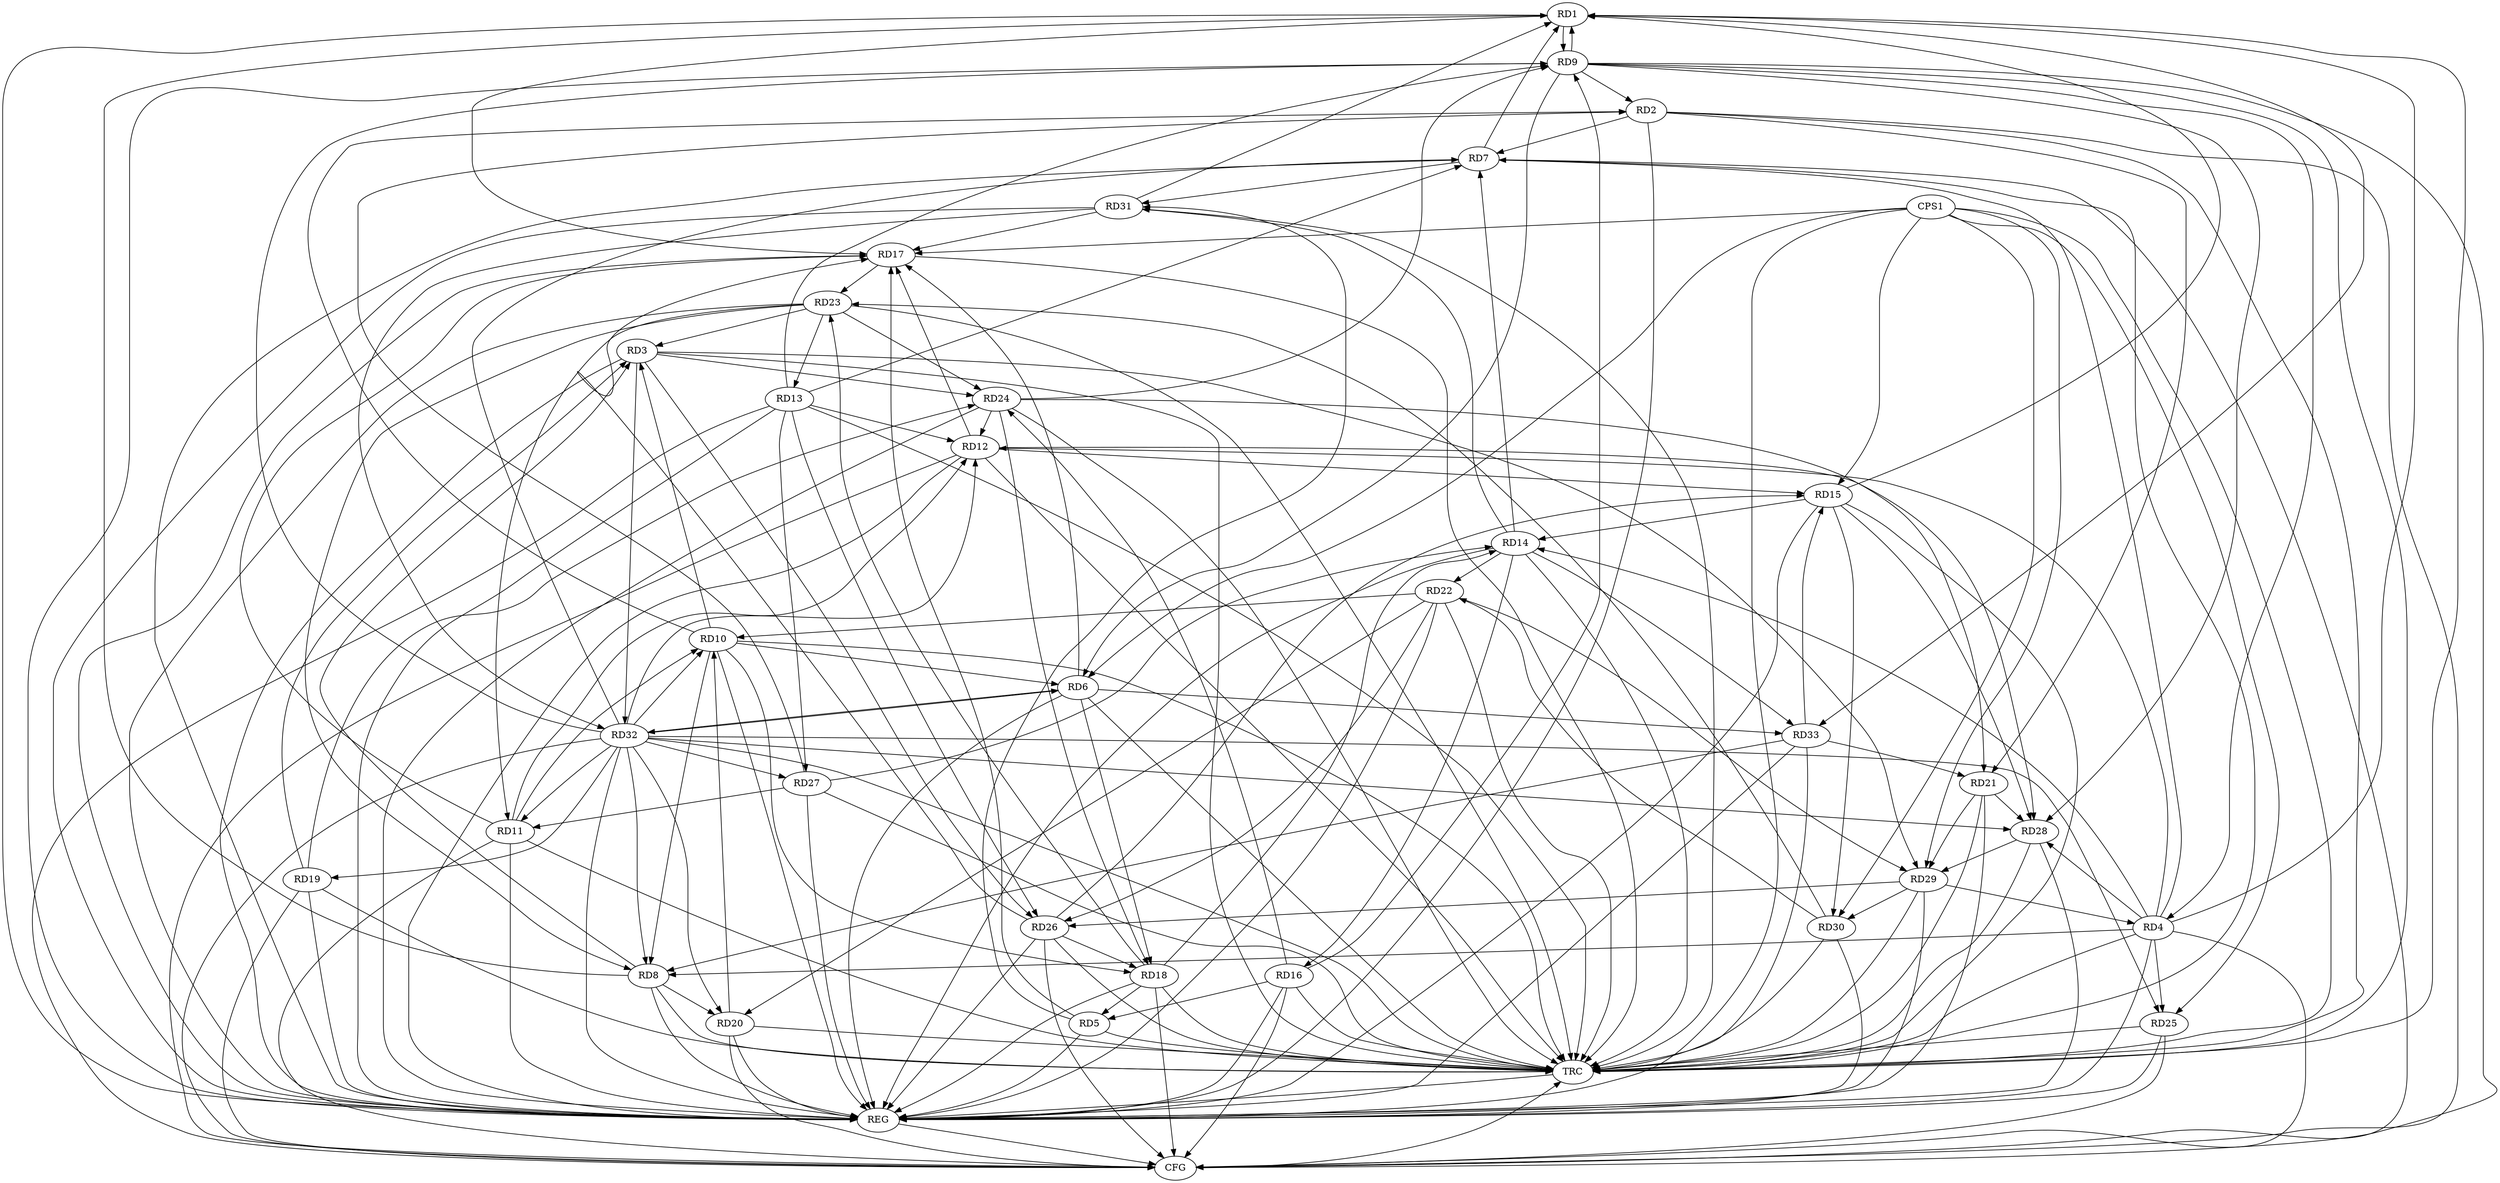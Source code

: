 strict digraph G {
  RD1 [ label="RD1" ];
  RD2 [ label="RD2" ];
  RD3 [ label="RD3" ];
  RD4 [ label="RD4" ];
  RD5 [ label="RD5" ];
  RD6 [ label="RD6" ];
  RD7 [ label="RD7" ];
  RD8 [ label="RD8" ];
  RD9 [ label="RD9" ];
  RD10 [ label="RD10" ];
  RD11 [ label="RD11" ];
  RD12 [ label="RD12" ];
  RD13 [ label="RD13" ];
  RD14 [ label="RD14" ];
  RD15 [ label="RD15" ];
  RD16 [ label="RD16" ];
  RD17 [ label="RD17" ];
  RD18 [ label="RD18" ];
  RD19 [ label="RD19" ];
  RD20 [ label="RD20" ];
  RD21 [ label="RD21" ];
  RD22 [ label="RD22" ];
  RD23 [ label="RD23" ];
  RD24 [ label="RD24" ];
  RD25 [ label="RD25" ];
  RD26 [ label="RD26" ];
  RD27 [ label="RD27" ];
  RD28 [ label="RD28" ];
  RD29 [ label="RD29" ];
  RD30 [ label="RD30" ];
  RD31 [ label="RD31" ];
  RD32 [ label="RD32" ];
  RD33 [ label="RD33" ];
  CPS1 [ label="CPS1" ];
  REG [ label="REG" ];
  CFG [ label="CFG" ];
  TRC [ label="TRC" ];
  RD4 -> RD1;
  RD7 -> RD1;
  RD8 -> RD1;
  RD1 -> RD9;
  RD9 -> RD1;
  RD15 -> RD1;
  RD1 -> RD17;
  RD31 -> RD1;
  RD1 -> RD33;
  RD2 -> RD7;
  RD9 -> RD2;
  RD10 -> RD2;
  RD2 -> RD21;
  RD27 -> RD2;
  RD8 -> RD3;
  RD10 -> RD3;
  RD19 -> RD3;
  RD23 -> RD3;
  RD3 -> RD24;
  RD3 -> RD26;
  RD3 -> RD29;
  RD3 -> RD32;
  RD4 -> RD7;
  RD4 -> RD8;
  RD9 -> RD4;
  RD4 -> RD12;
  RD4 -> RD14;
  RD4 -> RD25;
  RD4 -> RD28;
  RD29 -> RD4;
  RD16 -> RD5;
  RD5 -> RD17;
  RD18 -> RD5;
  RD5 -> RD31;
  RD9 -> RD6;
  RD10 -> RD6;
  RD6 -> RD17;
  RD6 -> RD18;
  RD6 -> RD32;
  RD32 -> RD6;
  RD6 -> RD33;
  RD13 -> RD7;
  RD14 -> RD7;
  RD7 -> RD31;
  RD32 -> RD7;
  RD10 -> RD8;
  RD8 -> RD20;
  RD23 -> RD8;
  RD32 -> RD8;
  RD33 -> RD8;
  RD13 -> RD9;
  RD16 -> RD9;
  RD24 -> RD9;
  RD9 -> RD28;
  RD11 -> RD10;
  RD10 -> RD18;
  RD20 -> RD10;
  RD22 -> RD10;
  RD11 -> RD12;
  RD11 -> RD17;
  RD23 -> RD11;
  RD27 -> RD11;
  RD32 -> RD11;
  RD13 -> RD12;
  RD12 -> RD15;
  RD12 -> RD17;
  RD24 -> RD12;
  RD12 -> RD28;
  RD32 -> RD12;
  RD23 -> RD13;
  RD13 -> RD26;
  RD13 -> RD27;
  RD15 -> RD14;
  RD14 -> RD16;
  RD18 -> RD14;
  RD14 -> RD22;
  RD27 -> RD14;
  RD14 -> RD31;
  RD14 -> RD33;
  RD26 -> RD15;
  RD15 -> RD28;
  RD15 -> RD30;
  RD33 -> RD15;
  RD16 -> RD24;
  RD17 -> RD23;
  RD26 -> RD17;
  RD31 -> RD17;
  RD18 -> RD23;
  RD24 -> RD18;
  RD26 -> RD18;
  RD19 -> RD24;
  RD22 -> RD20;
  RD32 -> RD20;
  RD24 -> RD21;
  RD21 -> RD28;
  RD21 -> RD29;
  RD33 -> RD21;
  RD22 -> RD26;
  RD22 -> RD29;
  RD30 -> RD22;
  RD23 -> RD24;
  RD30 -> RD23;
  RD29 -> RD26;
  RD32 -> RD27;
  RD28 -> RD29;
  RD32 -> RD28;
  RD29 -> RD30;
  RD31 -> RD32;
  CPS1 -> RD25;
  CPS1 -> RD17;
  CPS1 -> RD30;
  CPS1 -> RD29;
  CPS1 -> RD6;
  CPS1 -> RD15;
  RD1 -> REG;
  RD2 -> REG;
  RD3 -> REG;
  RD4 -> REG;
  RD5 -> REG;
  RD6 -> REG;
  RD7 -> REG;
  RD8 -> REG;
  RD9 -> REG;
  RD10 -> REG;
  RD11 -> REG;
  RD12 -> REG;
  RD13 -> REG;
  RD14 -> REG;
  RD15 -> REG;
  RD16 -> REG;
  RD17 -> REG;
  RD18 -> REG;
  RD19 -> REG;
  RD20 -> REG;
  RD21 -> REG;
  RD22 -> REG;
  RD23 -> REG;
  RD24 -> REG;
  RD25 -> REG;
  RD26 -> REG;
  RD27 -> REG;
  RD28 -> REG;
  RD29 -> REG;
  RD30 -> REG;
  RD31 -> REG;
  RD32 -> REG;
  RD33 -> REG;
  CPS1 -> REG;
  RD16 -> CFG;
  RD11 -> CFG;
  RD26 -> CFG;
  RD25 -> CFG;
  RD2 -> CFG;
  RD19 -> CFG;
  RD18 -> CFG;
  RD12 -> CFG;
  RD13 -> CFG;
  RD9 -> CFG;
  RD4 -> CFG;
  RD32 -> CFG;
  RD20 -> CFG;
  RD7 -> CFG;
  REG -> CFG;
  RD1 -> TRC;
  RD2 -> TRC;
  RD3 -> TRC;
  RD4 -> TRC;
  RD5 -> TRC;
  RD6 -> TRC;
  RD7 -> TRC;
  RD8 -> TRC;
  RD9 -> TRC;
  RD10 -> TRC;
  RD11 -> TRC;
  RD12 -> TRC;
  RD13 -> TRC;
  RD14 -> TRC;
  RD15 -> TRC;
  RD16 -> TRC;
  RD17 -> TRC;
  RD18 -> TRC;
  RD19 -> TRC;
  RD20 -> TRC;
  RD21 -> TRC;
  RD22 -> TRC;
  RD23 -> TRC;
  RD24 -> TRC;
  RD25 -> TRC;
  RD26 -> TRC;
  RD27 -> TRC;
  RD28 -> TRC;
  RD29 -> TRC;
  RD30 -> TRC;
  RD31 -> TRC;
  RD32 -> TRC;
  RD33 -> TRC;
  CPS1 -> TRC;
  CFG -> TRC;
  TRC -> REG;
  RD32 -> RD9;
  RD32 -> RD25;
  RD32 -> RD10;
  RD32 -> RD19;
}

